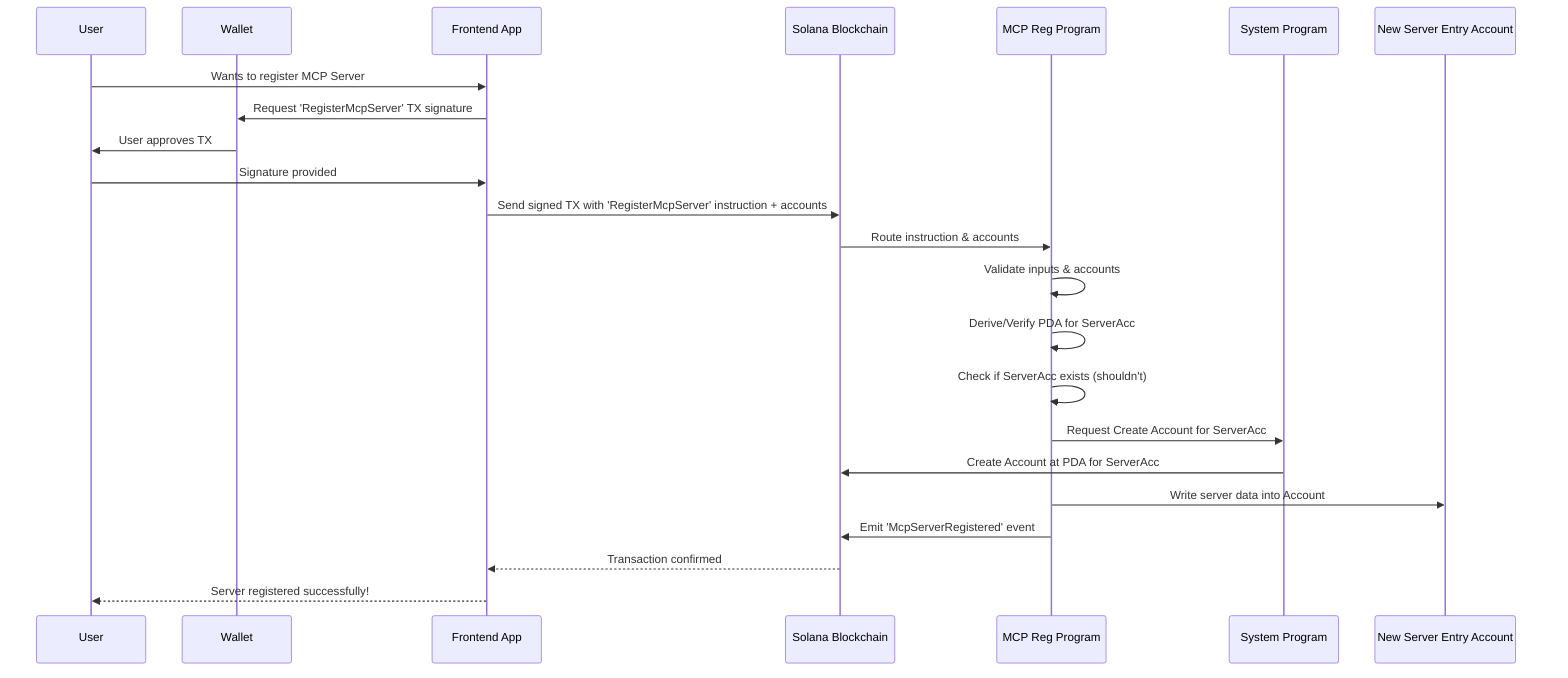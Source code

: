 sequenceDiagram
    participant User as User
    participant Wallet as Wallet
    participant App as Frontend App
    participant Solana as Solana Blockchain
    participant MCPRegProg as MCP Reg Program
    participant SysProg as System Program
    participant ServerAcc as New Server Entry Account

    User->>App: Wants to register MCP Server
    App->>Wallet: Request 'RegisterMcpServer' TX signature
    Wallet->>User: User approves TX
    User->>App: Signature provided
    App->>Solana: Send signed TX with 'RegisterMcpServer' instruction + accounts
    Solana->>MCPRegProg: Route instruction & accounts
    MCPRegProg->>MCPRegProg: Validate inputs & accounts
    MCPRegProg->>MCPRegProg: Derive/Verify PDA for ServerAcc
    MCPRegProg->>MCPRegProg: Check if ServerAcc exists (shouldn't)
    MCPRegProg->>SysProg: Request Create Account for ServerAcc
    SysProg->>Solana: Create Account at PDA for ServerAcc
    MCPRegProg->>ServerAcc: Write server data into Account
    MCPRegProg->>Solana: Emit 'McpServerRegistered' event
    Solana-->>App: Transaction confirmed
    App-->>User: Server registered successfully!